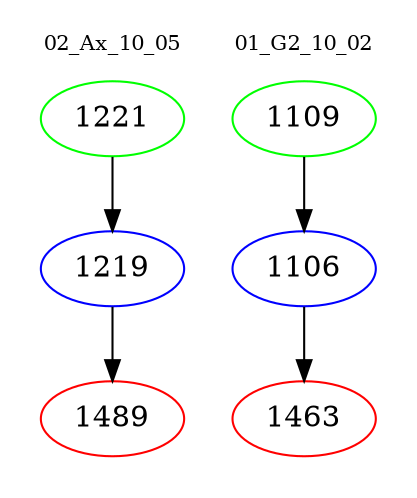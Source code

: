 digraph{
subgraph cluster_0 {
color = white
label = "02_Ax_10_05";
fontsize=10;
T0_1221 [label="1221", color="green"]
T0_1221 -> T0_1219 [color="black"]
T0_1219 [label="1219", color="blue"]
T0_1219 -> T0_1489 [color="black"]
T0_1489 [label="1489", color="red"]
}
subgraph cluster_1 {
color = white
label = "01_G2_10_02";
fontsize=10;
T1_1109 [label="1109", color="green"]
T1_1109 -> T1_1106 [color="black"]
T1_1106 [label="1106", color="blue"]
T1_1106 -> T1_1463 [color="black"]
T1_1463 [label="1463", color="red"]
}
}
